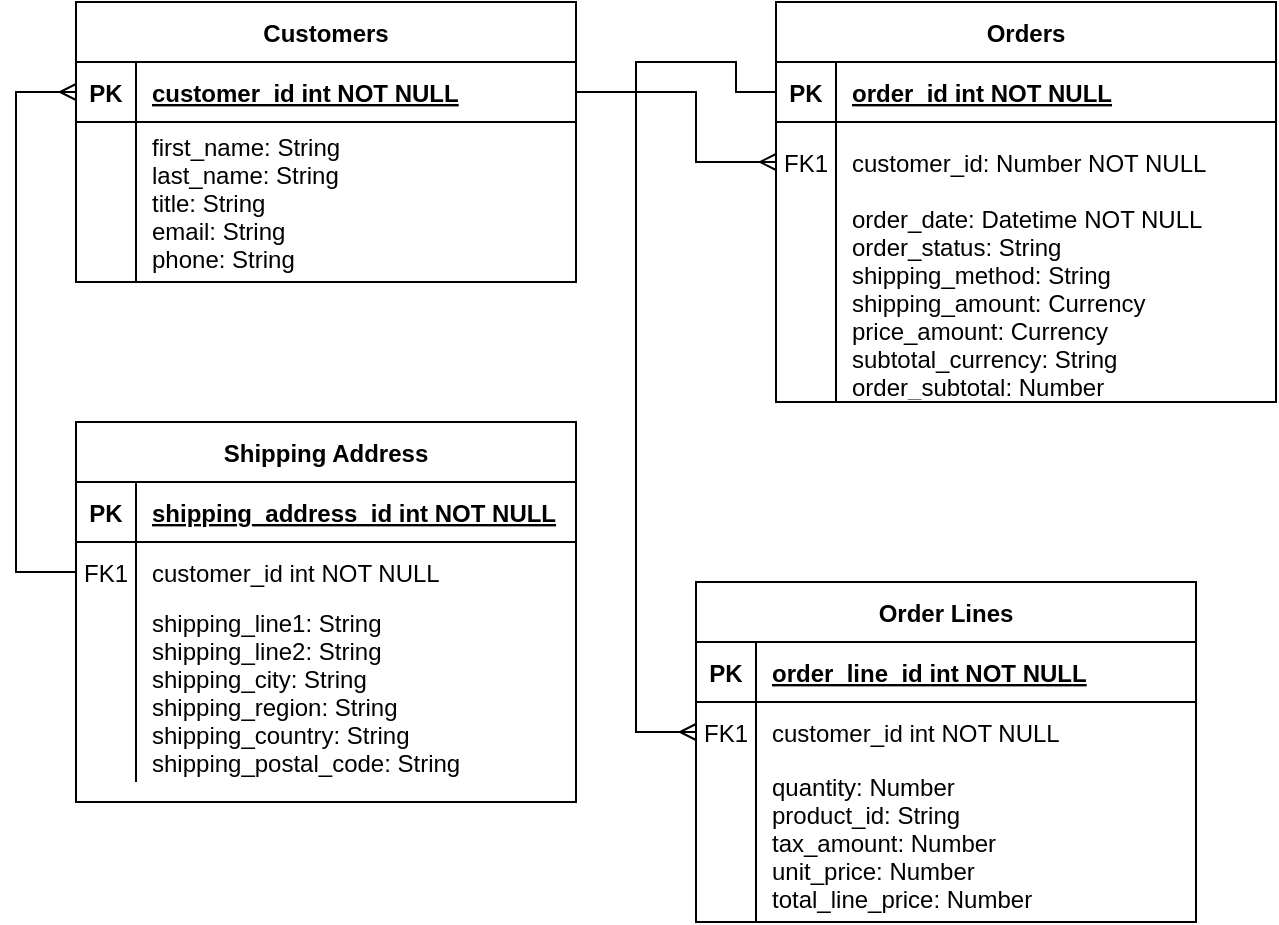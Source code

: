<mxfile version="14.2.4" type="device"><diagram id="R2lEEEUBdFMjLlhIrx00" name="Page-1"><mxGraphModel dx="658" dy="771" grid="1" gridSize="10" guides="1" tooltips="1" connect="1" arrows="1" fold="1" page="1" pageScale="1" pageWidth="850" pageHeight="1100" math="0" shadow="0" extFonts="Permanent Marker^https://fonts.googleapis.com/css?family=Permanent+Marker"><root><mxCell id="0"/><mxCell id="1" parent="0"/><mxCell id="C-vyLk0tnHw3VtMMgP7b-2" value="Orders" style="shape=table;startSize=30;container=1;collapsible=1;childLayout=tableLayout;fixedRows=1;rowLines=0;fontStyle=1;align=center;resizeLast=1;" parent="1" vertex="1"><mxGeometry x="440" y="90" width="250" height="200" as="geometry"><mxRectangle x="440" y="90" width="70" height="30" as="alternateBounds"/></mxGeometry></mxCell><mxCell id="C-vyLk0tnHw3VtMMgP7b-3" value="" style="shape=partialRectangle;collapsible=0;dropTarget=0;pointerEvents=0;fillColor=none;points=[[0,0.5],[1,0.5]];portConstraint=eastwest;top=0;left=0;right=0;bottom=1;" parent="C-vyLk0tnHw3VtMMgP7b-2" vertex="1"><mxGeometry y="30" width="250" height="30" as="geometry"/></mxCell><mxCell id="C-vyLk0tnHw3VtMMgP7b-4" value="PK" style="shape=partialRectangle;overflow=hidden;connectable=0;fillColor=none;top=0;left=0;bottom=0;right=0;fontStyle=1;" parent="C-vyLk0tnHw3VtMMgP7b-3" vertex="1"><mxGeometry width="30" height="30" as="geometry"/></mxCell><mxCell id="C-vyLk0tnHw3VtMMgP7b-5" value="order_id int NOT NULL " style="shape=partialRectangle;overflow=hidden;connectable=0;fillColor=none;top=0;left=0;bottom=0;right=0;align=left;spacingLeft=6;fontStyle=5;" parent="C-vyLk0tnHw3VtMMgP7b-3" vertex="1"><mxGeometry x="30" width="220" height="30" as="geometry"/></mxCell><mxCell id="C-vyLk0tnHw3VtMMgP7b-6" value="" style="shape=partialRectangle;collapsible=0;dropTarget=0;pointerEvents=0;fillColor=none;points=[[0,0.5],[1,0.5]];portConstraint=eastwest;top=0;left=0;right=0;bottom=0;" parent="C-vyLk0tnHw3VtMMgP7b-2" vertex="1"><mxGeometry y="60" width="250" height="40" as="geometry"/></mxCell><mxCell id="C-vyLk0tnHw3VtMMgP7b-7" value="FK1" style="shape=partialRectangle;overflow=hidden;connectable=0;fillColor=none;top=0;left=0;bottom=0;right=0;" parent="C-vyLk0tnHw3VtMMgP7b-6" vertex="1"><mxGeometry width="30" height="40" as="geometry"/></mxCell><mxCell id="C-vyLk0tnHw3VtMMgP7b-8" value="customer_id: Number NOT NULL" style="shape=partialRectangle;overflow=hidden;connectable=0;fillColor=none;top=0;left=0;bottom=0;right=0;align=left;spacingLeft=6;" parent="C-vyLk0tnHw3VtMMgP7b-6" vertex="1"><mxGeometry x="30" width="220" height="40" as="geometry"/></mxCell><mxCell id="C-vyLk0tnHw3VtMMgP7b-9" value="" style="shape=partialRectangle;collapsible=0;dropTarget=0;pointerEvents=0;fillColor=none;points=[[0,0.5],[1,0.5]];portConstraint=eastwest;top=0;left=0;right=0;bottom=0;" parent="C-vyLk0tnHw3VtMMgP7b-2" vertex="1"><mxGeometry y="100" width="250" height="100" as="geometry"/></mxCell><mxCell id="C-vyLk0tnHw3VtMMgP7b-10" value="" style="shape=partialRectangle;overflow=hidden;connectable=0;fillColor=none;top=0;left=0;bottom=0;right=0;" parent="C-vyLk0tnHw3VtMMgP7b-9" vertex="1"><mxGeometry width="30" height="100" as="geometry"/></mxCell><mxCell id="C-vyLk0tnHw3VtMMgP7b-11" value="order_date: Datetime NOT NULL&#10;order_status: String&#10;shipping_method: String&#10;shipping_amount: Currency&#10;price_amount: Currency&#10;subtotal_currency: String&#10;order_subtotal: Number&#10;" style="shape=partialRectangle;overflow=hidden;connectable=0;fillColor=none;top=0;left=0;bottom=0;right=0;align=left;spacingLeft=6;" parent="C-vyLk0tnHw3VtMMgP7b-9" vertex="1"><mxGeometry x="30" width="220" height="100" as="geometry"/></mxCell><mxCell id="C-vyLk0tnHw3VtMMgP7b-23" value="Customers" style="shape=table;startSize=30;container=1;collapsible=1;childLayout=tableLayout;fixedRows=1;rowLines=0;fontStyle=1;align=center;resizeLast=1;" parent="1" vertex="1"><mxGeometry x="90" y="90" width="250" height="140" as="geometry"><mxRectangle x="90" y="90" width="100" height="30" as="alternateBounds"/></mxGeometry></mxCell><mxCell id="C-vyLk0tnHw3VtMMgP7b-24" value="" style="shape=partialRectangle;collapsible=0;dropTarget=0;pointerEvents=0;fillColor=none;points=[[0,0.5],[1,0.5]];portConstraint=eastwest;top=0;left=0;right=0;bottom=1;" parent="C-vyLk0tnHw3VtMMgP7b-23" vertex="1"><mxGeometry y="30" width="250" height="30" as="geometry"/></mxCell><mxCell id="C-vyLk0tnHw3VtMMgP7b-25" value="PK" style="shape=partialRectangle;overflow=hidden;connectable=0;fillColor=none;top=0;left=0;bottom=0;right=0;fontStyle=1;" parent="C-vyLk0tnHw3VtMMgP7b-24" vertex="1"><mxGeometry width="30" height="30" as="geometry"/></mxCell><mxCell id="C-vyLk0tnHw3VtMMgP7b-26" value="customer_id int NOT NULL " style="shape=partialRectangle;overflow=hidden;connectable=0;fillColor=none;top=0;left=0;bottom=0;right=0;align=left;spacingLeft=6;fontStyle=5;" parent="C-vyLk0tnHw3VtMMgP7b-24" vertex="1"><mxGeometry x="30" width="220" height="30" as="geometry"/></mxCell><mxCell id="C-vyLk0tnHw3VtMMgP7b-27" value="" style="shape=partialRectangle;collapsible=0;dropTarget=0;pointerEvents=0;fillColor=none;points=[[0,0.5],[1,0.5]];portConstraint=eastwest;top=0;left=0;right=0;bottom=0;" parent="C-vyLk0tnHw3VtMMgP7b-23" vertex="1"><mxGeometry y="60" width="250" height="80" as="geometry"/></mxCell><mxCell id="C-vyLk0tnHw3VtMMgP7b-28" value="" style="shape=partialRectangle;overflow=hidden;connectable=0;fillColor=none;top=0;left=0;bottom=0;right=0;" parent="C-vyLk0tnHw3VtMMgP7b-27" vertex="1"><mxGeometry width="30" height="80" as="geometry"/></mxCell><mxCell id="C-vyLk0tnHw3VtMMgP7b-29" value="first_name: String&#10;last_name: String&#10;title: String&#10;email: String&#10;phone: String" style="shape=partialRectangle;overflow=hidden;connectable=0;fillColor=none;top=0;left=0;bottom=0;right=0;align=left;spacingLeft=6;" parent="C-vyLk0tnHw3VtMMgP7b-27" vertex="1"><mxGeometry x="30" width="220" height="80" as="geometry"/></mxCell><mxCell id="Gt6Koz-ZhEtc1MP03LpG-1" value="Order Lines" style="shape=table;startSize=30;container=1;collapsible=1;childLayout=tableLayout;fixedRows=1;rowLines=0;fontStyle=1;align=center;resizeLast=1;" vertex="1" parent="1"><mxGeometry x="400" y="380" width="250" height="170" as="geometry"><mxRectangle x="440" y="90" width="70" height="30" as="alternateBounds"/></mxGeometry></mxCell><mxCell id="Gt6Koz-ZhEtc1MP03LpG-2" value="" style="shape=partialRectangle;collapsible=0;dropTarget=0;pointerEvents=0;fillColor=none;points=[[0,0.5],[1,0.5]];portConstraint=eastwest;top=0;left=0;right=0;bottom=1;" vertex="1" parent="Gt6Koz-ZhEtc1MP03LpG-1"><mxGeometry y="30" width="250" height="30" as="geometry"/></mxCell><mxCell id="Gt6Koz-ZhEtc1MP03LpG-3" value="PK" style="shape=partialRectangle;overflow=hidden;connectable=0;fillColor=none;top=0;left=0;bottom=0;right=0;fontStyle=1;" vertex="1" parent="Gt6Koz-ZhEtc1MP03LpG-2"><mxGeometry width="30" height="30" as="geometry"/></mxCell><mxCell id="Gt6Koz-ZhEtc1MP03LpG-4" value="order_line_id int NOT NULL " style="shape=partialRectangle;overflow=hidden;connectable=0;fillColor=none;top=0;left=0;bottom=0;right=0;align=left;spacingLeft=6;fontStyle=5;" vertex="1" parent="Gt6Koz-ZhEtc1MP03LpG-2"><mxGeometry x="30" width="220" height="30" as="geometry"/></mxCell><mxCell id="Gt6Koz-ZhEtc1MP03LpG-5" value="" style="shape=partialRectangle;collapsible=0;dropTarget=0;pointerEvents=0;fillColor=none;points=[[0,0.5],[1,0.5]];portConstraint=eastwest;top=0;left=0;right=0;bottom=0;" vertex="1" parent="Gt6Koz-ZhEtc1MP03LpG-1"><mxGeometry y="60" width="250" height="30" as="geometry"/></mxCell><mxCell id="Gt6Koz-ZhEtc1MP03LpG-6" value="FK1" style="shape=partialRectangle;overflow=hidden;connectable=0;fillColor=none;top=0;left=0;bottom=0;right=0;" vertex="1" parent="Gt6Koz-ZhEtc1MP03LpG-5"><mxGeometry width="30" height="30" as="geometry"/></mxCell><mxCell id="Gt6Koz-ZhEtc1MP03LpG-7" value="customer_id int NOT NULL" style="shape=partialRectangle;overflow=hidden;connectable=0;fillColor=none;top=0;left=0;bottom=0;right=0;align=left;spacingLeft=6;" vertex="1" parent="Gt6Koz-ZhEtc1MP03LpG-5"><mxGeometry x="30" width="220" height="30" as="geometry"/></mxCell><mxCell id="Gt6Koz-ZhEtc1MP03LpG-8" value="" style="shape=partialRectangle;collapsible=0;dropTarget=0;pointerEvents=0;fillColor=none;points=[[0,0.5],[1,0.5]];portConstraint=eastwest;top=0;left=0;right=0;bottom=0;" vertex="1" parent="Gt6Koz-ZhEtc1MP03LpG-1"><mxGeometry y="90" width="250" height="80" as="geometry"/></mxCell><mxCell id="Gt6Koz-ZhEtc1MP03LpG-9" value="" style="shape=partialRectangle;overflow=hidden;connectable=0;fillColor=none;top=0;left=0;bottom=0;right=0;" vertex="1" parent="Gt6Koz-ZhEtc1MP03LpG-8"><mxGeometry width="30" height="80" as="geometry"/></mxCell><mxCell id="Gt6Koz-ZhEtc1MP03LpG-10" value="quantity: Number&#10;product_id: String&#10;tax_amount: Number&#10;unit_price: Number&#10;total_line_price: Number" style="shape=partialRectangle;overflow=hidden;connectable=0;fillColor=none;top=0;left=0;bottom=0;right=0;align=left;spacingLeft=6;" vertex="1" parent="Gt6Koz-ZhEtc1MP03LpG-8"><mxGeometry x="30" width="220" height="80" as="geometry"/></mxCell><mxCell id="Gt6Koz-ZhEtc1MP03LpG-17" style="edgeStyle=orthogonalEdgeStyle;rounded=0;orthogonalLoop=1;jettySize=auto;html=1;exitX=1;exitY=0.5;exitDx=0;exitDy=0;entryX=0;entryY=0.5;entryDx=0;entryDy=0;startArrow=none;startFill=0;endArrow=ERmany;endFill=0;" edge="1" parent="1" source="C-vyLk0tnHw3VtMMgP7b-24" target="C-vyLk0tnHw3VtMMgP7b-6"><mxGeometry relative="1" as="geometry"><Array as="points"><mxPoint x="400" y="135"/><mxPoint x="400" y="170"/></Array></mxGeometry></mxCell><mxCell id="Gt6Koz-ZhEtc1MP03LpG-18" value="Shipping Address" style="shape=table;startSize=30;container=1;collapsible=1;childLayout=tableLayout;fixedRows=1;rowLines=0;fontStyle=1;align=center;resizeLast=1;" vertex="1" parent="1"><mxGeometry x="90" y="300" width="250" height="190" as="geometry"><mxRectangle x="90" y="300" width="70" height="30" as="alternateBounds"/></mxGeometry></mxCell><mxCell id="Gt6Koz-ZhEtc1MP03LpG-19" value="" style="shape=partialRectangle;collapsible=0;dropTarget=0;pointerEvents=0;fillColor=none;points=[[0,0.5],[1,0.5]];portConstraint=eastwest;top=0;left=0;right=0;bottom=1;" vertex="1" parent="Gt6Koz-ZhEtc1MP03LpG-18"><mxGeometry y="30" width="250" height="30" as="geometry"/></mxCell><mxCell id="Gt6Koz-ZhEtc1MP03LpG-20" value="PK" style="shape=partialRectangle;overflow=hidden;connectable=0;fillColor=none;top=0;left=0;bottom=0;right=0;fontStyle=1;" vertex="1" parent="Gt6Koz-ZhEtc1MP03LpG-19"><mxGeometry width="30" height="30" as="geometry"/></mxCell><mxCell id="Gt6Koz-ZhEtc1MP03LpG-21" value="shipping_address_id int NOT NULL " style="shape=partialRectangle;overflow=hidden;connectable=0;fillColor=none;top=0;left=0;bottom=0;right=0;align=left;spacingLeft=6;fontStyle=5;" vertex="1" parent="Gt6Koz-ZhEtc1MP03LpG-19"><mxGeometry x="30" width="220" height="30" as="geometry"/></mxCell><mxCell id="Gt6Koz-ZhEtc1MP03LpG-22" value="" style="shape=partialRectangle;collapsible=0;dropTarget=0;pointerEvents=0;fillColor=none;points=[[0,0.5],[1,0.5]];portConstraint=eastwest;top=0;left=0;right=0;bottom=0;" vertex="1" parent="Gt6Koz-ZhEtc1MP03LpG-18"><mxGeometry y="60" width="250" height="30" as="geometry"/></mxCell><mxCell id="Gt6Koz-ZhEtc1MP03LpG-23" value="FK1" style="shape=partialRectangle;overflow=hidden;connectable=0;fillColor=none;top=0;left=0;bottom=0;right=0;" vertex="1" parent="Gt6Koz-ZhEtc1MP03LpG-22"><mxGeometry width="30" height="30" as="geometry"/></mxCell><mxCell id="Gt6Koz-ZhEtc1MP03LpG-24" value="customer_id int NOT NULL" style="shape=partialRectangle;overflow=hidden;connectable=0;fillColor=none;top=0;left=0;bottom=0;right=0;align=left;spacingLeft=6;" vertex="1" parent="Gt6Koz-ZhEtc1MP03LpG-22"><mxGeometry x="30" width="220" height="30" as="geometry"/></mxCell><mxCell id="Gt6Koz-ZhEtc1MP03LpG-25" value="" style="shape=partialRectangle;collapsible=0;dropTarget=0;pointerEvents=0;fillColor=none;points=[[0,0.5],[1,0.5]];portConstraint=eastwest;top=0;left=0;right=0;bottom=0;" vertex="1" parent="Gt6Koz-ZhEtc1MP03LpG-18"><mxGeometry y="90" width="250" height="90" as="geometry"/></mxCell><mxCell id="Gt6Koz-ZhEtc1MP03LpG-26" value="" style="shape=partialRectangle;overflow=hidden;connectable=0;fillColor=none;top=0;left=0;bottom=0;right=0;" vertex="1" parent="Gt6Koz-ZhEtc1MP03LpG-25"><mxGeometry width="30" height="90" as="geometry"/></mxCell><mxCell id="Gt6Koz-ZhEtc1MP03LpG-27" value="shipping_line1: String&#10;shipping_line2: String&#10;shipping_city: String&#10;shipping_region: String&#10;shipping_country: String&#10;shipping_postal_code: String" style="shape=partialRectangle;overflow=hidden;connectable=0;fillColor=none;top=0;left=0;bottom=0;right=0;align=left;spacingLeft=6;" vertex="1" parent="Gt6Koz-ZhEtc1MP03LpG-25"><mxGeometry x="30" width="220" height="90" as="geometry"/></mxCell><mxCell id="Gt6Koz-ZhEtc1MP03LpG-28" style="edgeStyle=orthogonalEdgeStyle;rounded=0;orthogonalLoop=1;jettySize=auto;html=1;entryX=0;entryY=0.5;entryDx=0;entryDy=0;startArrow=ERmany;startFill=0;endArrow=none;endFill=0;" edge="1" parent="1" source="C-vyLk0tnHw3VtMMgP7b-24" target="Gt6Koz-ZhEtc1MP03LpG-22"><mxGeometry relative="1" as="geometry"><Array as="points"><mxPoint x="60" y="135"/><mxPoint x="60" y="375"/></Array></mxGeometry></mxCell><mxCell id="Gt6Koz-ZhEtc1MP03LpG-29" style="edgeStyle=orthogonalEdgeStyle;rounded=0;orthogonalLoop=1;jettySize=auto;html=1;entryX=0;entryY=0.5;entryDx=0;entryDy=0;startArrow=none;startFill=0;endArrow=ERmany;endFill=0;exitX=0;exitY=0.5;exitDx=0;exitDy=0;" edge="1" parent="1" source="C-vyLk0tnHw3VtMMgP7b-3" target="Gt6Koz-ZhEtc1MP03LpG-5"><mxGeometry relative="1" as="geometry"><Array as="points"><mxPoint x="420" y="135"/><mxPoint x="420" y="120"/><mxPoint x="370" y="120"/><mxPoint x="370" y="455"/></Array></mxGeometry></mxCell></root></mxGraphModel></diagram></mxfile>